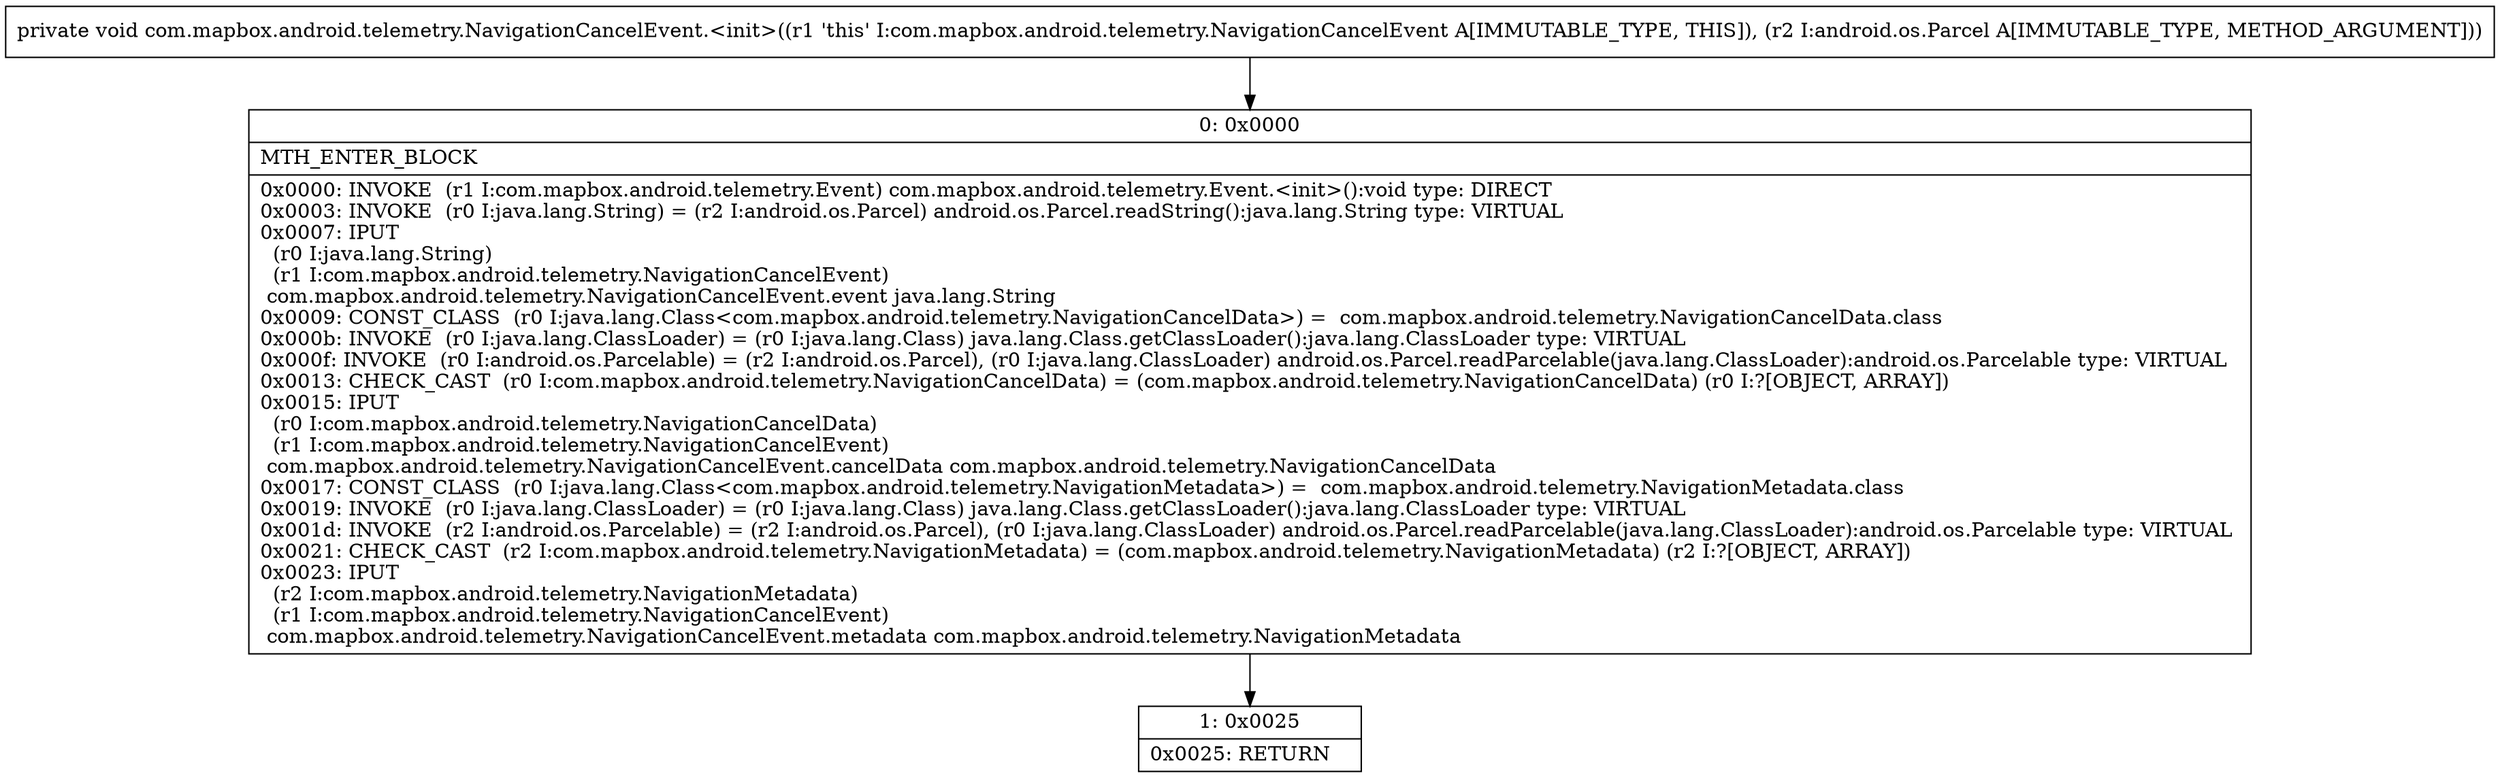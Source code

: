 digraph "CFG forcom.mapbox.android.telemetry.NavigationCancelEvent.\<init\>(Landroid\/os\/Parcel;)V" {
Node_0 [shape=record,label="{0\:\ 0x0000|MTH_ENTER_BLOCK\l|0x0000: INVOKE  (r1 I:com.mapbox.android.telemetry.Event) com.mapbox.android.telemetry.Event.\<init\>():void type: DIRECT \l0x0003: INVOKE  (r0 I:java.lang.String) = (r2 I:android.os.Parcel) android.os.Parcel.readString():java.lang.String type: VIRTUAL \l0x0007: IPUT  \l  (r0 I:java.lang.String)\l  (r1 I:com.mapbox.android.telemetry.NavigationCancelEvent)\l com.mapbox.android.telemetry.NavigationCancelEvent.event java.lang.String \l0x0009: CONST_CLASS  (r0 I:java.lang.Class\<com.mapbox.android.telemetry.NavigationCancelData\>) =  com.mapbox.android.telemetry.NavigationCancelData.class \l0x000b: INVOKE  (r0 I:java.lang.ClassLoader) = (r0 I:java.lang.Class) java.lang.Class.getClassLoader():java.lang.ClassLoader type: VIRTUAL \l0x000f: INVOKE  (r0 I:android.os.Parcelable) = (r2 I:android.os.Parcel), (r0 I:java.lang.ClassLoader) android.os.Parcel.readParcelable(java.lang.ClassLoader):android.os.Parcelable type: VIRTUAL \l0x0013: CHECK_CAST  (r0 I:com.mapbox.android.telemetry.NavigationCancelData) = (com.mapbox.android.telemetry.NavigationCancelData) (r0 I:?[OBJECT, ARRAY]) \l0x0015: IPUT  \l  (r0 I:com.mapbox.android.telemetry.NavigationCancelData)\l  (r1 I:com.mapbox.android.telemetry.NavigationCancelEvent)\l com.mapbox.android.telemetry.NavigationCancelEvent.cancelData com.mapbox.android.telemetry.NavigationCancelData \l0x0017: CONST_CLASS  (r0 I:java.lang.Class\<com.mapbox.android.telemetry.NavigationMetadata\>) =  com.mapbox.android.telemetry.NavigationMetadata.class \l0x0019: INVOKE  (r0 I:java.lang.ClassLoader) = (r0 I:java.lang.Class) java.lang.Class.getClassLoader():java.lang.ClassLoader type: VIRTUAL \l0x001d: INVOKE  (r2 I:android.os.Parcelable) = (r2 I:android.os.Parcel), (r0 I:java.lang.ClassLoader) android.os.Parcel.readParcelable(java.lang.ClassLoader):android.os.Parcelable type: VIRTUAL \l0x0021: CHECK_CAST  (r2 I:com.mapbox.android.telemetry.NavigationMetadata) = (com.mapbox.android.telemetry.NavigationMetadata) (r2 I:?[OBJECT, ARRAY]) \l0x0023: IPUT  \l  (r2 I:com.mapbox.android.telemetry.NavigationMetadata)\l  (r1 I:com.mapbox.android.telemetry.NavigationCancelEvent)\l com.mapbox.android.telemetry.NavigationCancelEvent.metadata com.mapbox.android.telemetry.NavigationMetadata \l}"];
Node_1 [shape=record,label="{1\:\ 0x0025|0x0025: RETURN   \l}"];
MethodNode[shape=record,label="{private void com.mapbox.android.telemetry.NavigationCancelEvent.\<init\>((r1 'this' I:com.mapbox.android.telemetry.NavigationCancelEvent A[IMMUTABLE_TYPE, THIS]), (r2 I:android.os.Parcel A[IMMUTABLE_TYPE, METHOD_ARGUMENT])) }"];
MethodNode -> Node_0;
Node_0 -> Node_1;
}

